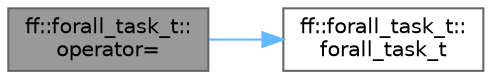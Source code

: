digraph "ff::forall_task_t::operator="
{
 // LATEX_PDF_SIZE
  bgcolor="transparent";
  edge [fontname=Helvetica,fontsize=10,labelfontname=Helvetica,labelfontsize=10];
  node [fontname=Helvetica,fontsize=10,shape=box,height=0.2,width=0.4];
  rankdir="LR";
  Node1 [id="Node000001",label="ff::forall_task_t::\loperator=",height=0.2,width=0.4,color="gray40", fillcolor="grey60", style="filled", fontcolor="black",tooltip=" "];
  Node1 -> Node2 [id="edge1_Node000001_Node000002",color="steelblue1",style="solid",tooltip=" "];
  Node2 [id="Node000002",label="ff::forall_task_t::\lforall_task_t",height=0.2,width=0.4,color="grey40", fillcolor="white", style="filled",URL="$structff_1_1forall__task__t.html#acf6fd80ffafbdea54a5582bd7d0021d4",tooltip=" "];
}
